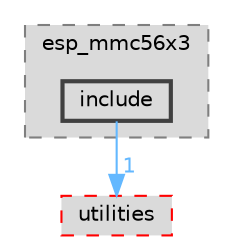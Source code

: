 digraph "components/peripherals/i2c/esp_mmc56x3/include"
{
 // LATEX_PDF_SIZE
  bgcolor="transparent";
  edge [fontname=Helvetica,fontsize=10,labelfontname=Helvetica,labelfontsize=10];
  node [fontname=Helvetica,fontsize=10,shape=box,height=0.2,width=0.4];
  compound=true
  subgraph clusterdir_4001934ab34017c225009c3d9eb35e59 {
    graph [ bgcolor="#dadada", pencolor="grey50", label="esp_mmc56x3", fontname=Helvetica,fontsize=10 style="filled,dashed", URL="dir_4001934ab34017c225009c3d9eb35e59.html",tooltip=""]
  dir_afa329a09be3ce633ca499b34cade58f [label="include", fillcolor="#dadada", color="grey25", style="filled,bold", URL="dir_afa329a09be3ce633ca499b34cade58f.html",tooltip=""];
  }
  dir_59ed5374a4f6b52e0256717e78b786a3 [label="utilities", fillcolor="#dadada", color="red", style="filled,dashed", URL="dir_59ed5374a4f6b52e0256717e78b786a3.html",tooltip=""];
  dir_afa329a09be3ce633ca499b34cade58f->dir_59ed5374a4f6b52e0256717e78b786a3 [headlabel="1", labeldistance=1.5 headhref="dir_000058_000086.html" href="dir_000058_000086.html" color="steelblue1" fontcolor="steelblue1"];
}
